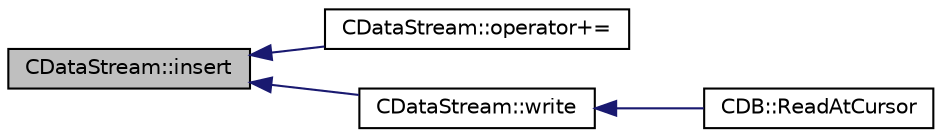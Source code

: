 digraph "CDataStream::insert"
{
  edge [fontname="Helvetica",fontsize="10",labelfontname="Helvetica",labelfontsize="10"];
  node [fontname="Helvetica",fontsize="10",shape=record];
  rankdir="LR";
  Node82 [label="CDataStream::insert",height=0.2,width=0.4,color="black", fillcolor="grey75", style="filled", fontcolor="black"];
  Node82 -> Node83 [dir="back",color="midnightblue",fontsize="10",style="solid",fontname="Helvetica"];
  Node83 [label="CDataStream::operator+=",height=0.2,width=0.4,color="black", fillcolor="white", style="filled",URL="$d5/d41/class_c_data_stream.html#a59c13d9215c13b3bb4d56a818d280dda"];
  Node82 -> Node84 [dir="back",color="midnightblue",fontsize="10",style="solid",fontname="Helvetica"];
  Node84 [label="CDataStream::write",height=0.2,width=0.4,color="black", fillcolor="white", style="filled",URL="$d5/d41/class_c_data_stream.html#abcab3fa1be7676ffdb34908ec7c84b78"];
  Node84 -> Node85 [dir="back",color="midnightblue",fontsize="10",style="solid",fontname="Helvetica"];
  Node85 [label="CDB::ReadAtCursor",height=0.2,width=0.4,color="black", fillcolor="white", style="filled",URL="$d1/d2e/class_c_d_b.html#aa3f7c529fd233c106dca32845b593232"];
}
